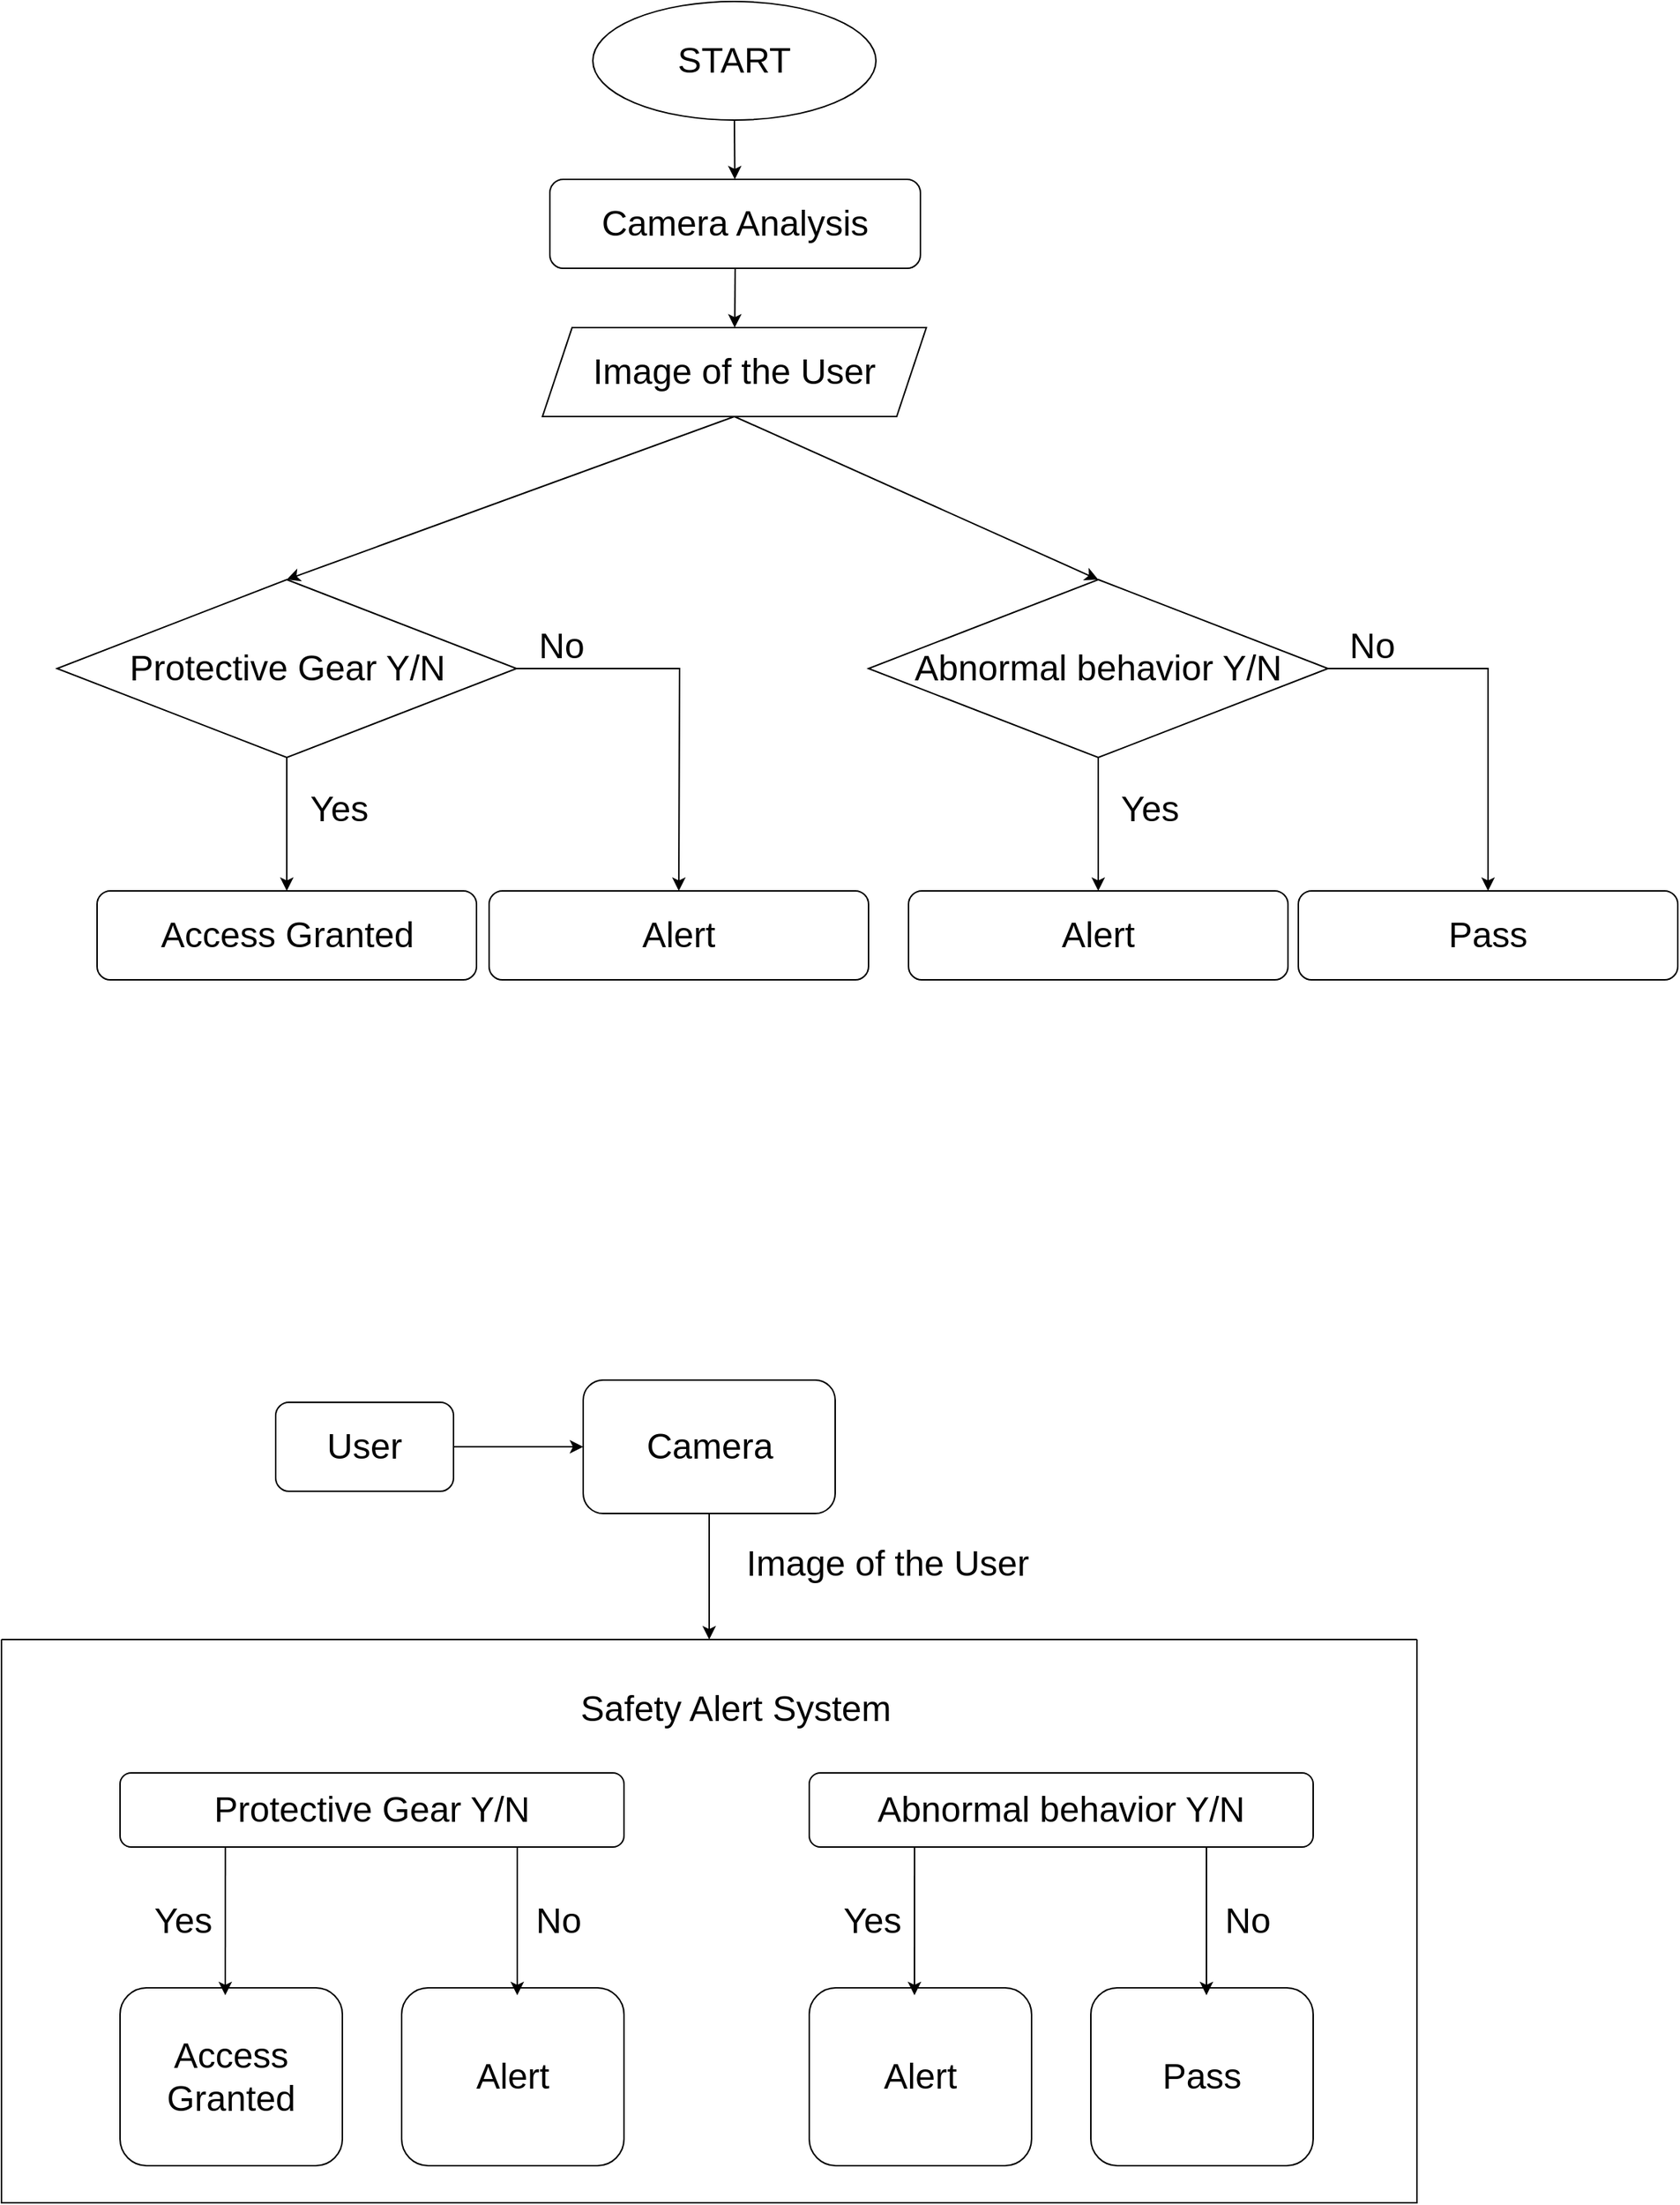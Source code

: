 <mxfile version="13.9.9" type="device"><diagram id="LitWCMybgkXyn5dOh5Ky" name="Page-1"><mxGraphModel dx="1810" dy="1343" grid="1" gridSize="10" guides="1" tooltips="1" connect="1" arrows="1" fold="1" page="1" pageScale="1" pageWidth="827" pageHeight="1169" math="0" shadow="0"><root><mxCell id="0"/><mxCell id="1" parent="0"/><mxCell id="Q1yHUD0zLOhvSQEaisca-3" value="User" style="rounded=1;whiteSpace=wrap;html=1;fontSize=24;" parent="1" vertex="1"><mxGeometry x="370" y="985" width="120" height="60" as="geometry"/></mxCell><mxCell id="Q1yHUD0zLOhvSQEaisca-4" value="Camera" style="rounded=1;whiteSpace=wrap;html=1;fontSize=24;" parent="1" vertex="1"><mxGeometry x="577.5" y="970" width="170" height="90" as="geometry"/></mxCell><mxCell id="Q1yHUD0zLOhvSQEaisca-5" value="" style="endArrow=classic;html=1;rounded=0;fontSize=24;exitX=1;exitY=0.5;exitDx=0;exitDy=0;entryX=0;entryY=0.5;entryDx=0;entryDy=0;" parent="1" source="Q1yHUD0zLOhvSQEaisca-3" target="Q1yHUD0zLOhvSQEaisca-4" edge="1"><mxGeometry width="50" height="50" relative="1" as="geometry"><mxPoint x="411" y="1315" as="sourcePoint"/><mxPoint x="461" y="1265" as="targetPoint"/></mxGeometry></mxCell><mxCell id="Q1yHUD0zLOhvSQEaisca-6" value="" style="endArrow=classic;html=1;rounded=0;fontSize=24;exitX=0.5;exitY=1;exitDx=0;exitDy=0;entryX=0.5;entryY=0;entryDx=0;entryDy=0;" parent="1" source="Q1yHUD0zLOhvSQEaisca-4" target="Q1yHUD0zLOhvSQEaisca-7" edge="1"><mxGeometry width="50" height="50" relative="1" as="geometry"><mxPoint x="411" y="1315" as="sourcePoint"/><mxPoint x="335.88" y="1186.08" as="targetPoint"/></mxGeometry></mxCell><mxCell id="Q1yHUD0zLOhvSQEaisca-7" value="" style="swimlane;startSize=0;fontSize=24;" parent="1" vertex="1"><mxGeometry x="185" y="1145" width="955" height="380" as="geometry"/></mxCell><mxCell id="Q1yHUD0zLOhvSQEaisca-9" value="&lt;font style=&quot;font-size: 24px;&quot;&gt;Safety Alert System&lt;/font&gt;" style="text;html=1;align=center;verticalAlign=middle;resizable=0;points=[];autosize=1;strokeColor=none;fillColor=none;fontSize=24;" parent="Q1yHUD0zLOhvSQEaisca-7" vertex="1"><mxGeometry x="385" y="32" width="220" height="30" as="geometry"/></mxCell><mxCell id="Q1yHUD0zLOhvSQEaisca-13" value="Alert" style="rounded=1;whiteSpace=wrap;html=1;fontSize=24;" parent="Q1yHUD0zLOhvSQEaisca-7" vertex="1"><mxGeometry x="270" y="235" width="150" height="120" as="geometry"/></mxCell><mxCell id="Q1yHUD0zLOhvSQEaisca-14" value="Protective Gear Y/N" style="rounded=1;whiteSpace=wrap;html=1;fontSize=24;" parent="Q1yHUD0zLOhvSQEaisca-7" vertex="1"><mxGeometry x="80" y="90" width="340" height="50" as="geometry"/></mxCell><mxCell id="Q1yHUD0zLOhvSQEaisca-15" value="Access Granted" style="rounded=1;whiteSpace=wrap;html=1;fontSize=24;" parent="Q1yHUD0zLOhvSQEaisca-7" vertex="1"><mxGeometry x="80" y="235" width="150" height="120" as="geometry"/></mxCell><mxCell id="Q1yHUD0zLOhvSQEaisca-17" value="" style="endArrow=classic;html=1;rounded=0;fontSize=24;" parent="Q1yHUD0zLOhvSQEaisca-7" edge="1"><mxGeometry width="50" height="50" relative="1" as="geometry"><mxPoint x="348" y="140" as="sourcePoint"/><mxPoint x="348" y="240" as="targetPoint"/></mxGeometry></mxCell><mxCell id="Q1yHUD0zLOhvSQEaisca-20" value="No" style="text;html=1;strokeColor=none;fillColor=none;align=center;verticalAlign=middle;whiteSpace=wrap;rounded=0;fontSize=24;" parent="Q1yHUD0zLOhvSQEaisca-7" vertex="1"><mxGeometry x="346" y="175" width="60" height="30" as="geometry"/></mxCell><mxCell id="Q1yHUD0zLOhvSQEaisca-23" value="" style="endArrow=classic;html=1;rounded=0;fontSize=24;exitX=0.209;exitY=1;exitDx=0;exitDy=0;exitPerimeter=0;" parent="Q1yHUD0zLOhvSQEaisca-7" source="Q1yHUD0zLOhvSQEaisca-14" edge="1"><mxGeometry width="50" height="50" relative="1" as="geometry"><mxPoint x="226" y="170" as="sourcePoint"/><mxPoint x="151" y="240" as="targetPoint"/></mxGeometry></mxCell><mxCell id="Q1yHUD0zLOhvSQEaisca-24" value="Yes&amp;nbsp;" style="text;html=1;strokeColor=none;fillColor=none;align=center;verticalAlign=middle;whiteSpace=wrap;rounded=0;fontSize=24;" parent="Q1yHUD0zLOhvSQEaisca-7" vertex="1"><mxGeometry x="96" y="175" width="60" height="30" as="geometry"/></mxCell><mxCell id="oiqmpqBSgKRaOPYyvdHD-28" value="Pass" style="rounded=1;whiteSpace=wrap;html=1;fontSize=24;" parent="Q1yHUD0zLOhvSQEaisca-7" vertex="1"><mxGeometry x="735" y="235" width="150" height="120" as="geometry"/></mxCell><mxCell id="oiqmpqBSgKRaOPYyvdHD-29" value="Abnormal behavior Y/N" style="rounded=1;whiteSpace=wrap;html=1;fontSize=24;" parent="Q1yHUD0zLOhvSQEaisca-7" vertex="1"><mxGeometry x="545" y="90" width="340" height="50" as="geometry"/></mxCell><mxCell id="oiqmpqBSgKRaOPYyvdHD-30" value="Alert" style="rounded=1;whiteSpace=wrap;html=1;fontSize=24;" parent="Q1yHUD0zLOhvSQEaisca-7" vertex="1"><mxGeometry x="545" y="235" width="150" height="120" as="geometry"/></mxCell><mxCell id="oiqmpqBSgKRaOPYyvdHD-31" value="" style="endArrow=classic;html=1;rounded=0;fontSize=24;" parent="Q1yHUD0zLOhvSQEaisca-7" edge="1"><mxGeometry width="50" height="50" relative="1" as="geometry"><mxPoint x="813" y="140" as="sourcePoint"/><mxPoint x="813" y="240" as="targetPoint"/></mxGeometry></mxCell><mxCell id="oiqmpqBSgKRaOPYyvdHD-32" value="No" style="text;html=1;strokeColor=none;fillColor=none;align=center;verticalAlign=middle;whiteSpace=wrap;rounded=0;fontSize=24;" parent="Q1yHUD0zLOhvSQEaisca-7" vertex="1"><mxGeometry x="811" y="175" width="60" height="30" as="geometry"/></mxCell><mxCell id="oiqmpqBSgKRaOPYyvdHD-33" value="" style="endArrow=classic;html=1;rounded=0;fontSize=24;exitX=0.209;exitY=1;exitDx=0;exitDy=0;exitPerimeter=0;" parent="Q1yHUD0zLOhvSQEaisca-7" source="oiqmpqBSgKRaOPYyvdHD-29" edge="1"><mxGeometry width="50" height="50" relative="1" as="geometry"><mxPoint x="506" y="-975" as="sourcePoint"/><mxPoint x="616" y="240" as="targetPoint"/></mxGeometry></mxCell><mxCell id="oiqmpqBSgKRaOPYyvdHD-34" value="Yes&amp;nbsp;" style="text;html=1;strokeColor=none;fillColor=none;align=center;verticalAlign=middle;whiteSpace=wrap;rounded=0;fontSize=24;" parent="Q1yHUD0zLOhvSQEaisca-7" vertex="1"><mxGeometry x="561" y="175" width="60" height="30" as="geometry"/></mxCell><mxCell id="Q1yHUD0zLOhvSQEaisca-19" value="Image of the User" style="text;html=1;strokeColor=none;fillColor=none;align=center;verticalAlign=middle;whiteSpace=wrap;rounded=0;fontSize=24;" parent="1" vertex="1"><mxGeometry x="630" y="1079" width="306" height="30" as="geometry"/></mxCell><mxCell id="Q1yHUD0zLOhvSQEaisca-31" value="Image of the User" style="shape=parallelogram;perimeter=parallelogramPerimeter;whiteSpace=wrap;html=1;fixedSize=1;fontSize=24;" parent="1" vertex="1"><mxGeometry x="550" y="260" width="259" height="60" as="geometry"/></mxCell><mxCell id="Q1yHUD0zLOhvSQEaisca-32" value="START" style="ellipse;whiteSpace=wrap;html=1;fontSize=24;" parent="1" vertex="1"><mxGeometry x="584" y="40" width="191" height="80" as="geometry"/></mxCell><mxCell id="Q1yHUD0zLOhvSQEaisca-33" value="Camera Analysis" style="rounded=1;whiteSpace=wrap;html=1;fontSize=24;" parent="1" vertex="1"><mxGeometry x="555" y="160" width="250" height="60" as="geometry"/></mxCell><mxCell id="Q1yHUD0zLOhvSQEaisca-34" value="Protective Gear Y/N" style="rhombus;whiteSpace=wrap;html=1;fontSize=24;" parent="1" vertex="1"><mxGeometry x="222.5" y="430" width="310" height="120" as="geometry"/></mxCell><mxCell id="Q1yHUD0zLOhvSQEaisca-37" value="" style="endArrow=classic;html=1;rounded=0;fontSize=24;exitX=1;exitY=0.5;exitDx=0;exitDy=0;entryX=0.5;entryY=0;entryDx=0;entryDy=0;" parent="1" source="Q1yHUD0zLOhvSQEaisca-34" target="oiqmpqBSgKRaOPYyvdHD-26" edge="1"><mxGeometry width="50" height="50" relative="1" as="geometry"><mxPoint x="472.5" y="490" as="sourcePoint"/><mxPoint x="662.5" y="640" as="targetPoint"/><Array as="points"><mxPoint x="642.5" y="490"/></Array></mxGeometry></mxCell><mxCell id="Q1yHUD0zLOhvSQEaisca-38" value="" style="endArrow=classic;html=1;rounded=0;fontSize=24;exitX=0.5;exitY=1;exitDx=0;exitDy=0;entryX=0.5;entryY=0;entryDx=0;entryDy=0;" parent="1" source="Q1yHUD0zLOhvSQEaisca-34" edge="1"><mxGeometry width="50" height="50" relative="1" as="geometry"><mxPoint x="502.5" y="590" as="sourcePoint"/><mxPoint x="377.5" y="640" as="targetPoint"/></mxGeometry></mxCell><mxCell id="Q1yHUD0zLOhvSQEaisca-39" value="" style="endArrow=classic;html=1;rounded=0;fontSize=24;exitX=0.5;exitY=1;exitDx=0;exitDy=0;" parent="1" source="Q1yHUD0zLOhvSQEaisca-32" target="Q1yHUD0zLOhvSQEaisca-33" edge="1"><mxGeometry width="50" height="50" relative="1" as="geometry"><mxPoint x="805" y="320" as="sourcePoint"/><mxPoint x="855" y="270" as="targetPoint"/></mxGeometry></mxCell><mxCell id="Q1yHUD0zLOhvSQEaisca-40" value="" style="endArrow=classic;html=1;rounded=0;fontSize=24;exitX=0.5;exitY=1;exitDx=0;exitDy=0;" parent="1" source="Q1yHUD0zLOhvSQEaisca-33" target="Q1yHUD0zLOhvSQEaisca-31" edge="1"><mxGeometry width="50" height="50" relative="1" as="geometry"><mxPoint x="805" y="320" as="sourcePoint"/><mxPoint x="855" y="270" as="targetPoint"/></mxGeometry></mxCell><mxCell id="Q1yHUD0zLOhvSQEaisca-41" value="" style="endArrow=classic;html=1;rounded=0;fontSize=24;entryX=0.5;entryY=0;entryDx=0;entryDy=0;exitX=0.5;exitY=1;exitDx=0;exitDy=0;" parent="1" source="Q1yHUD0zLOhvSQEaisca-31" target="Q1yHUD0zLOhvSQEaisca-34" edge="1"><mxGeometry width="50" height="50" relative="1" as="geometry"><mxPoint x="680" y="320" as="sourcePoint"/><mxPoint x="314" y="410" as="targetPoint"/></mxGeometry></mxCell><mxCell id="Q1yHUD0zLOhvSQEaisca-42" value="No" style="text;html=1;strokeColor=none;fillColor=none;align=center;verticalAlign=middle;whiteSpace=wrap;rounded=0;fontSize=24;" parent="1" vertex="1"><mxGeometry x="532.5" y="460" width="60" height="30" as="geometry"/></mxCell><mxCell id="Q1yHUD0zLOhvSQEaisca-43" value="Yes" style="text;html=1;strokeColor=none;fillColor=none;align=center;verticalAlign=middle;whiteSpace=wrap;rounded=0;fontSize=24;" parent="1" vertex="1"><mxGeometry x="382.5" y="570" width="60" height="30" as="geometry"/></mxCell><mxCell id="oiqmpqBSgKRaOPYyvdHD-14" value="Abnormal behavior Y/N" style="rhombus;whiteSpace=wrap;html=1;fontSize=24;" parent="1" vertex="1"><mxGeometry x="770" y="430" width="310" height="120" as="geometry"/></mxCell><mxCell id="oiqmpqBSgKRaOPYyvdHD-15" value="Alert" style="rounded=1;whiteSpace=wrap;html=1;fontSize=24;" parent="1" vertex="1"><mxGeometry x="797" y="640" width="256" height="60" as="geometry"/></mxCell><mxCell id="oiqmpqBSgKRaOPYyvdHD-17" value="" style="endArrow=classic;html=1;rounded=0;fontSize=24;exitX=1;exitY=0.5;exitDx=0;exitDy=0;entryX=0.5;entryY=0;entryDx=0;entryDy=0;" parent="1" source="oiqmpqBSgKRaOPYyvdHD-14" target="oiqmpqBSgKRaOPYyvdHD-27" edge="1"><mxGeometry width="50" height="50" relative="1" as="geometry"><mxPoint x="1050" y="590" as="sourcePoint"/><mxPoint x="1245" y="640" as="targetPoint"/><Array as="points"><mxPoint x="1188" y="490"/></Array></mxGeometry></mxCell><mxCell id="oiqmpqBSgKRaOPYyvdHD-18" value="" style="endArrow=classic;html=1;rounded=0;fontSize=24;exitX=0.5;exitY=1;exitDx=0;exitDy=0;entryX=0.5;entryY=0;entryDx=0;entryDy=0;" parent="1" source="oiqmpqBSgKRaOPYyvdHD-14" target="oiqmpqBSgKRaOPYyvdHD-15" edge="1"><mxGeometry width="50" height="50" relative="1" as="geometry"><mxPoint x="1050" y="590" as="sourcePoint"/><mxPoint x="1100" y="540" as="targetPoint"/></mxGeometry></mxCell><mxCell id="oiqmpqBSgKRaOPYyvdHD-19" value="No" style="text;html=1;strokeColor=none;fillColor=none;align=center;verticalAlign=middle;whiteSpace=wrap;rounded=0;fontSize=24;" parent="1" vertex="1"><mxGeometry x="1080" y="460" width="60" height="30" as="geometry"/></mxCell><mxCell id="oiqmpqBSgKRaOPYyvdHD-20" value="Yes" style="text;html=1;strokeColor=none;fillColor=none;align=center;verticalAlign=middle;whiteSpace=wrap;rounded=0;fontSize=24;" parent="1" vertex="1"><mxGeometry x="930" y="570" width="60" height="30" as="geometry"/></mxCell><mxCell id="oiqmpqBSgKRaOPYyvdHD-24" value="" style="endArrow=classic;html=1;fontSize=24;entryX=0.5;entryY=0;entryDx=0;entryDy=0;exitX=0.5;exitY=1;exitDx=0;exitDy=0;" parent="1" source="Q1yHUD0zLOhvSQEaisca-31" target="oiqmpqBSgKRaOPYyvdHD-14" edge="1"><mxGeometry width="50" height="50" relative="1" as="geometry"><mxPoint x="680" y="320" as="sourcePoint"/><mxPoint x="1080" y="440" as="targetPoint"/></mxGeometry></mxCell><mxCell id="oiqmpqBSgKRaOPYyvdHD-25" value="Access Granted" style="rounded=1;whiteSpace=wrap;html=1;fontSize=24;" parent="1" vertex="1"><mxGeometry x="249.5" y="640" width="256" height="60" as="geometry"/></mxCell><mxCell id="oiqmpqBSgKRaOPYyvdHD-26" value="Alert" style="rounded=1;whiteSpace=wrap;html=1;fontSize=24;" parent="1" vertex="1"><mxGeometry x="514" y="640" width="256" height="60" as="geometry"/></mxCell><mxCell id="oiqmpqBSgKRaOPYyvdHD-27" value="Pass" style="rounded=1;whiteSpace=wrap;html=1;fontSize=24;" parent="1" vertex="1"><mxGeometry x="1060" y="640" width="256" height="60" as="geometry"/></mxCell></root></mxGraphModel></diagram></mxfile>
